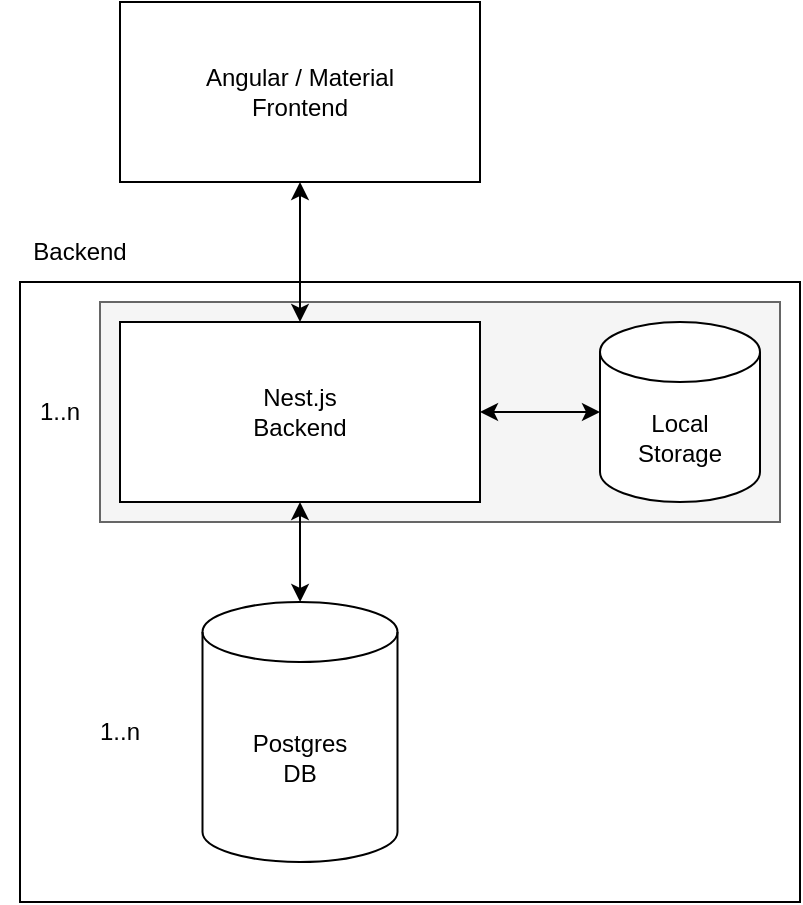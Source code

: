 <mxfile version="20.8.20" type="device"><diagram name="Seite-1" id="rtqZC1gIdlCmxUghF6mW"><mxGraphModel dx="1434" dy="707" grid="1" gridSize="10" guides="1" tooltips="1" connect="1" arrows="1" fold="1" page="1" pageScale="1" pageWidth="827" pageHeight="1169" math="0" shadow="0"><root><mxCell id="0"/><mxCell id="1" parent="0"/><mxCell id="d5vvBE4UPxgw5MwSmjBW-1" value="" style="rounded=0;whiteSpace=wrap;html=1;" vertex="1" parent="1"><mxGeometry x="170" y="230" width="390" height="310" as="geometry"/></mxCell><mxCell id="d5vvBE4UPxgw5MwSmjBW-13" value="" style="rounded=0;whiteSpace=wrap;html=1;fillColor=#f5f5f5;strokeColor=#666666;fontColor=#333333;" vertex="1" parent="1"><mxGeometry x="210" y="240" width="340" height="110" as="geometry"/></mxCell><mxCell id="d5vvBE4UPxgw5MwSmjBW-7" style="edgeStyle=orthogonalEdgeStyle;rounded=0;orthogonalLoop=1;jettySize=auto;html=1;exitX=0.5;exitY=1;exitDx=0;exitDy=0;startArrow=classic;startFill=1;" edge="1" parent="1" source="d5vvBE4UPxgw5MwSmjBW-2" target="d5vvBE4UPxgw5MwSmjBW-3"><mxGeometry relative="1" as="geometry"/></mxCell><mxCell id="d5vvBE4UPxgw5MwSmjBW-10" style="edgeStyle=orthogonalEdgeStyle;rounded=0;orthogonalLoop=1;jettySize=auto;html=1;exitX=1;exitY=0.5;exitDx=0;exitDy=0;startArrow=classic;startFill=1;entryX=0;entryY=0.5;entryDx=0;entryDy=0;entryPerimeter=0;" edge="1" parent="1" source="d5vvBE4UPxgw5MwSmjBW-2" target="d5vvBE4UPxgw5MwSmjBW-9"><mxGeometry relative="1" as="geometry"><mxPoint x="520" y="280" as="targetPoint"/></mxGeometry></mxCell><mxCell id="d5vvBE4UPxgw5MwSmjBW-2" value="Nest.js&lt;br&gt;Backend" style="rounded=0;whiteSpace=wrap;html=1;" vertex="1" parent="1"><mxGeometry x="220" y="250" width="180" height="90" as="geometry"/></mxCell><mxCell id="d5vvBE4UPxgw5MwSmjBW-3" value="Postgres&lt;br&gt;DB" style="shape=cylinder3;whiteSpace=wrap;html=1;boundedLbl=1;backgroundOutline=1;size=15;" vertex="1" parent="1"><mxGeometry x="261.25" y="390" width="97.5" height="130" as="geometry"/></mxCell><mxCell id="d5vvBE4UPxgw5MwSmjBW-6" style="edgeStyle=orthogonalEdgeStyle;rounded=0;orthogonalLoop=1;jettySize=auto;html=1;exitX=0.5;exitY=1;exitDx=0;exitDy=0;startArrow=classic;startFill=1;" edge="1" parent="1" source="d5vvBE4UPxgw5MwSmjBW-5" target="d5vvBE4UPxgw5MwSmjBW-2"><mxGeometry relative="1" as="geometry"/></mxCell><mxCell id="d5vvBE4UPxgw5MwSmjBW-5" value="Angular / Material&lt;br&gt;Frontend" style="rounded=0;whiteSpace=wrap;html=1;" vertex="1" parent="1"><mxGeometry x="220" y="90" width="180" height="90" as="geometry"/></mxCell><mxCell id="d5vvBE4UPxgw5MwSmjBW-8" value="Backend" style="text;html=1;strokeColor=none;fillColor=none;align=center;verticalAlign=middle;whiteSpace=wrap;rounded=0;" vertex="1" parent="1"><mxGeometry x="170" y="200" width="60" height="30" as="geometry"/></mxCell><mxCell id="d5vvBE4UPxgw5MwSmjBW-9" value="Local&lt;br&gt;Storage" style="shape=cylinder3;whiteSpace=wrap;html=1;boundedLbl=1;backgroundOutline=1;size=15;" vertex="1" parent="1"><mxGeometry x="460" y="250" width="80" height="90" as="geometry"/></mxCell><mxCell id="d5vvBE4UPxgw5MwSmjBW-11" value="1..n" style="text;html=1;strokeColor=none;fillColor=none;align=center;verticalAlign=middle;whiteSpace=wrap;rounded=0;" vertex="1" parent="1"><mxGeometry x="160" y="280" width="60" height="30" as="geometry"/></mxCell><mxCell id="d5vvBE4UPxgw5MwSmjBW-12" value="1..n" style="text;html=1;strokeColor=none;fillColor=none;align=center;verticalAlign=middle;whiteSpace=wrap;rounded=0;" vertex="1" parent="1"><mxGeometry x="190" y="440" width="60" height="30" as="geometry"/></mxCell></root></mxGraphModel></diagram></mxfile>